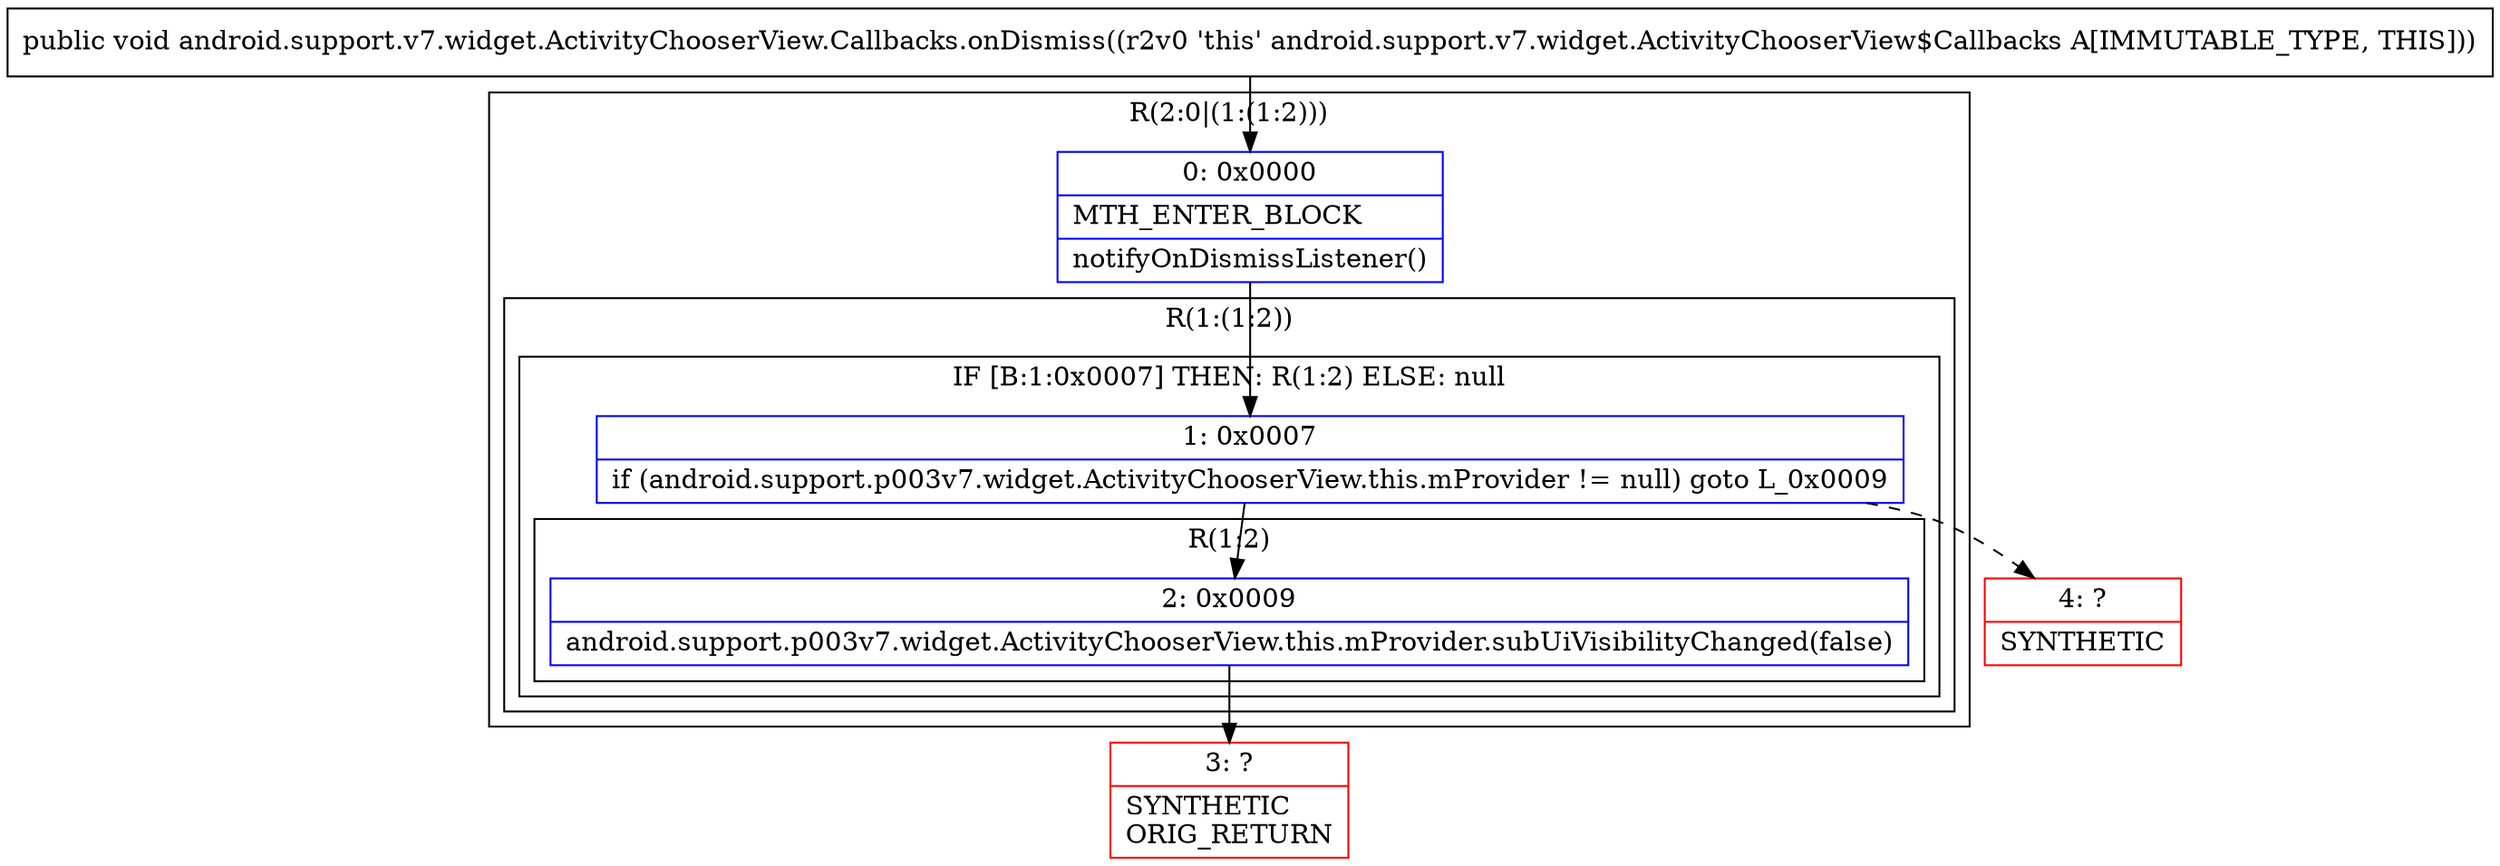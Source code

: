 digraph "CFG forandroid.support.v7.widget.ActivityChooserView.Callbacks.onDismiss()V" {
subgraph cluster_Region_1966248408 {
label = "R(2:0|(1:(1:2)))";
node [shape=record,color=blue];
Node_0 [shape=record,label="{0\:\ 0x0000|MTH_ENTER_BLOCK\l|notifyOnDismissListener()\l}"];
subgraph cluster_Region_1422578527 {
label = "R(1:(1:2))";
node [shape=record,color=blue];
subgraph cluster_IfRegion_1807163079 {
label = "IF [B:1:0x0007] THEN: R(1:2) ELSE: null";
node [shape=record,color=blue];
Node_1 [shape=record,label="{1\:\ 0x0007|if (android.support.p003v7.widget.ActivityChooserView.this.mProvider != null) goto L_0x0009\l}"];
subgraph cluster_Region_2144130461 {
label = "R(1:2)";
node [shape=record,color=blue];
Node_2 [shape=record,label="{2\:\ 0x0009|android.support.p003v7.widget.ActivityChooserView.this.mProvider.subUiVisibilityChanged(false)\l}"];
}
}
}
}
Node_3 [shape=record,color=red,label="{3\:\ ?|SYNTHETIC\lORIG_RETURN\l}"];
Node_4 [shape=record,color=red,label="{4\:\ ?|SYNTHETIC\l}"];
MethodNode[shape=record,label="{public void android.support.v7.widget.ActivityChooserView.Callbacks.onDismiss((r2v0 'this' android.support.v7.widget.ActivityChooserView$Callbacks A[IMMUTABLE_TYPE, THIS])) }"];
MethodNode -> Node_0;
Node_0 -> Node_1;
Node_1 -> Node_2;
Node_1 -> Node_4[style=dashed];
Node_2 -> Node_3;
}

